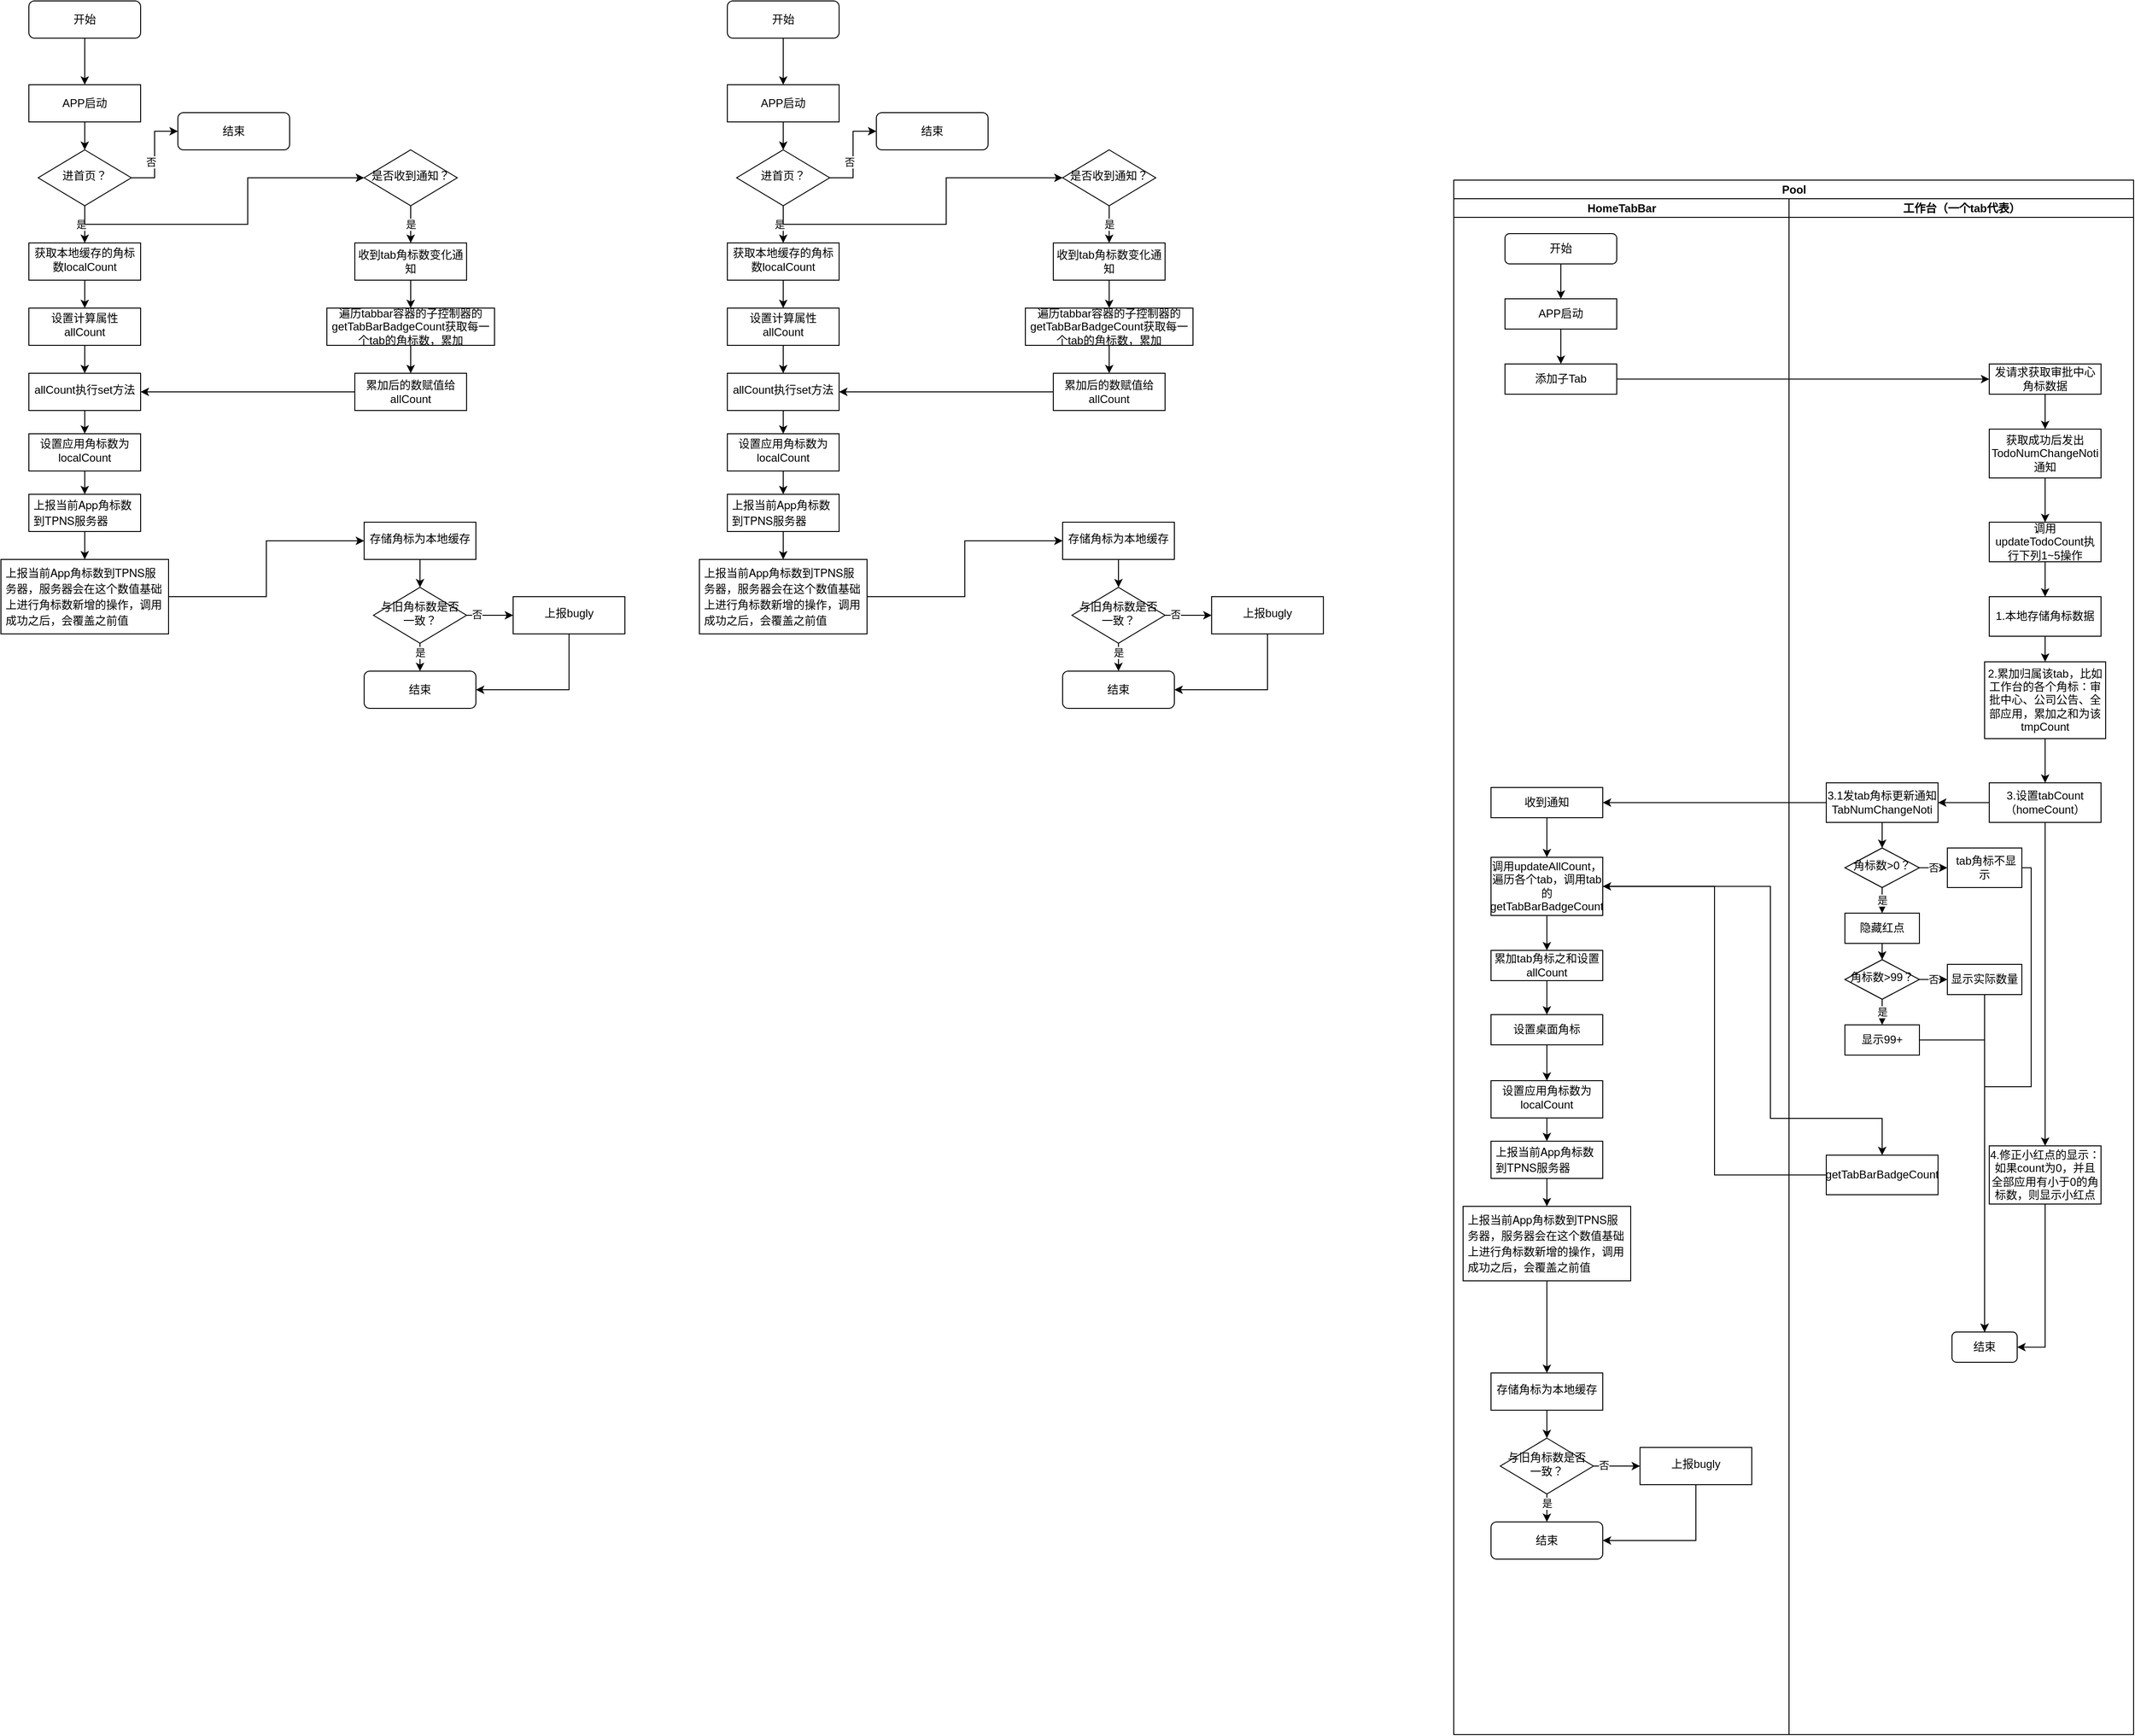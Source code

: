 <mxfile version="21.2.9" type="github">
  <diagram id="C5RBs43oDa-KdzZeNtuy" name="Page-1">
    <mxGraphModel dx="1434" dy="771" grid="1" gridSize="10" guides="1" tooltips="1" connect="1" arrows="1" fold="1" page="1" pageScale="1" pageWidth="827" pageHeight="1169" math="0" shadow="0">
      <root>
        <mxCell id="WIyWlLk6GJQsqaUBKTNV-0" />
        <mxCell id="WIyWlLk6GJQsqaUBKTNV-1" parent="WIyWlLk6GJQsqaUBKTNV-0" />
        <mxCell id="JHV4z5gwBgqs_8dn7TYP-1" value="" style="edgeStyle=orthogonalEdgeStyle;rounded=0;orthogonalLoop=1;jettySize=auto;html=1;" parent="WIyWlLk6GJQsqaUBKTNV-1" source="WIyWlLk6GJQsqaUBKTNV-3" target="JHV4z5gwBgqs_8dn7TYP-0" edge="1">
          <mxGeometry relative="1" as="geometry" />
        </mxCell>
        <mxCell id="WIyWlLk6GJQsqaUBKTNV-3" value="开始" style="rounded=1;whiteSpace=wrap;html=1;fontSize=12;glass=0;strokeWidth=1;shadow=0;" parent="WIyWlLk6GJQsqaUBKTNV-1" vertex="1">
          <mxGeometry x="160" y="80" width="120" height="40" as="geometry" />
        </mxCell>
        <mxCell id="JHV4z5gwBgqs_8dn7TYP-3" value="" style="edgeStyle=orthogonalEdgeStyle;rounded=0;orthogonalLoop=1;jettySize=auto;html=1;" parent="WIyWlLk6GJQsqaUBKTNV-1" source="JHV4z5gwBgqs_8dn7TYP-0" target="JHV4z5gwBgqs_8dn7TYP-2" edge="1">
          <mxGeometry relative="1" as="geometry" />
        </mxCell>
        <mxCell id="JHV4z5gwBgqs_8dn7TYP-0" value="APP启动" style="rounded=0;whiteSpace=wrap;html=1;" parent="WIyWlLk6GJQsqaUBKTNV-1" vertex="1">
          <mxGeometry x="160" y="170" width="120" height="40" as="geometry" />
        </mxCell>
        <mxCell id="JHV4z5gwBgqs_8dn7TYP-5" value="" style="edgeStyle=orthogonalEdgeStyle;rounded=0;orthogonalLoop=1;jettySize=auto;html=1;" parent="WIyWlLk6GJQsqaUBKTNV-1" source="JHV4z5gwBgqs_8dn7TYP-2" target="JHV4z5gwBgqs_8dn7TYP-4" edge="1">
          <mxGeometry relative="1" as="geometry" />
        </mxCell>
        <mxCell id="JHV4z5gwBgqs_8dn7TYP-6" value="否" style="edgeLabel;html=1;align=center;verticalAlign=middle;resizable=0;points=[];" parent="JHV4z5gwBgqs_8dn7TYP-5" vertex="1" connectable="0">
          <mxGeometry x="-0.16" y="4" relative="1" as="geometry">
            <mxPoint as="offset" />
          </mxGeometry>
        </mxCell>
        <mxCell id="JHV4z5gwBgqs_8dn7TYP-8" value="" style="edgeStyle=orthogonalEdgeStyle;rounded=0;orthogonalLoop=1;jettySize=auto;html=1;" parent="WIyWlLk6GJQsqaUBKTNV-1" source="JHV4z5gwBgqs_8dn7TYP-2" target="JHV4z5gwBgqs_8dn7TYP-7" edge="1">
          <mxGeometry relative="1" as="geometry" />
        </mxCell>
        <mxCell id="JHV4z5gwBgqs_8dn7TYP-9" value="是" style="edgeLabel;html=1;align=center;verticalAlign=middle;resizable=0;points=[];" parent="JHV4z5gwBgqs_8dn7TYP-8" vertex="1" connectable="0">
          <mxGeometry x="-0.76" y="-4" relative="1" as="geometry">
            <mxPoint y="15" as="offset" />
          </mxGeometry>
        </mxCell>
        <mxCell id="JHV4z5gwBgqs_8dn7TYP-41" style="edgeStyle=orthogonalEdgeStyle;rounded=0;orthogonalLoop=1;jettySize=auto;html=1;exitX=0.5;exitY=1;exitDx=0;exitDy=0;entryX=0;entryY=0.5;entryDx=0;entryDy=0;" parent="WIyWlLk6GJQsqaUBKTNV-1" source="JHV4z5gwBgqs_8dn7TYP-2" target="JHV4z5gwBgqs_8dn7TYP-40" edge="1">
          <mxGeometry relative="1" as="geometry" />
        </mxCell>
        <mxCell id="JHV4z5gwBgqs_8dn7TYP-2" value="进首页？" style="rhombus;whiteSpace=wrap;html=1;shadow=0;fontFamily=Helvetica;fontSize=12;align=center;strokeWidth=1;spacing=6;spacingTop=-4;" parent="WIyWlLk6GJQsqaUBKTNV-1" vertex="1">
          <mxGeometry x="170" y="240" width="100" height="60" as="geometry" />
        </mxCell>
        <mxCell id="JHV4z5gwBgqs_8dn7TYP-4" value="结束" style="rounded=1;whiteSpace=wrap;html=1;fontSize=12;glass=0;strokeWidth=1;shadow=0;" parent="WIyWlLk6GJQsqaUBKTNV-1" vertex="1">
          <mxGeometry x="320" y="200" width="120" height="40" as="geometry" />
        </mxCell>
        <mxCell id="JHV4z5gwBgqs_8dn7TYP-11" value="" style="edgeStyle=orthogonalEdgeStyle;rounded=0;orthogonalLoop=1;jettySize=auto;html=1;" parent="WIyWlLk6GJQsqaUBKTNV-1" source="JHV4z5gwBgqs_8dn7TYP-7" target="JHV4z5gwBgqs_8dn7TYP-10" edge="1">
          <mxGeometry relative="1" as="geometry" />
        </mxCell>
        <mxCell id="JHV4z5gwBgqs_8dn7TYP-7" value="获取本地缓存的角标数localCount" style="whiteSpace=wrap;html=1;shadow=0;strokeWidth=1;spacing=6;spacingTop=-4;" parent="WIyWlLk6GJQsqaUBKTNV-1" vertex="1">
          <mxGeometry x="160" y="340" width="120" height="40" as="geometry" />
        </mxCell>
        <mxCell id="JHV4z5gwBgqs_8dn7TYP-13" value="" style="edgeStyle=orthogonalEdgeStyle;rounded=0;orthogonalLoop=1;jettySize=auto;html=1;" parent="WIyWlLk6GJQsqaUBKTNV-1" source="JHV4z5gwBgqs_8dn7TYP-10" target="JHV4z5gwBgqs_8dn7TYP-12" edge="1">
          <mxGeometry relative="1" as="geometry" />
        </mxCell>
        <mxCell id="JHV4z5gwBgqs_8dn7TYP-10" value="设置计算属性allCount" style="whiteSpace=wrap;html=1;shadow=0;strokeWidth=1;spacing=6;spacingTop=-4;" parent="WIyWlLk6GJQsqaUBKTNV-1" vertex="1">
          <mxGeometry x="160" y="410" width="120" height="40" as="geometry" />
        </mxCell>
        <mxCell id="JHV4z5gwBgqs_8dn7TYP-15" value="" style="edgeStyle=orthogonalEdgeStyle;rounded=0;orthogonalLoop=1;jettySize=auto;html=1;" parent="WIyWlLk6GJQsqaUBKTNV-1" source="JHV4z5gwBgqs_8dn7TYP-12" target="JHV4z5gwBgqs_8dn7TYP-14" edge="1">
          <mxGeometry relative="1" as="geometry" />
        </mxCell>
        <mxCell id="JHV4z5gwBgqs_8dn7TYP-12" value="allCount执行set方法" style="whiteSpace=wrap;html=1;shadow=0;strokeWidth=1;spacing=6;spacingTop=-4;" parent="WIyWlLk6GJQsqaUBKTNV-1" vertex="1">
          <mxGeometry x="160" y="480" width="120" height="40" as="geometry" />
        </mxCell>
        <mxCell id="JHV4z5gwBgqs_8dn7TYP-17" value="" style="edgeStyle=orthogonalEdgeStyle;rounded=0;orthogonalLoop=1;jettySize=auto;html=1;" parent="WIyWlLk6GJQsqaUBKTNV-1" source="JHV4z5gwBgqs_8dn7TYP-14" target="JHV4z5gwBgqs_8dn7TYP-16" edge="1">
          <mxGeometry relative="1" as="geometry" />
        </mxCell>
        <mxCell id="JHV4z5gwBgqs_8dn7TYP-14" value="设置应用角标数为localCount" style="whiteSpace=wrap;html=1;shadow=0;strokeWidth=1;spacing=6;spacingTop=-4;" parent="WIyWlLk6GJQsqaUBKTNV-1" vertex="1">
          <mxGeometry x="160" y="545" width="120" height="40" as="geometry" />
        </mxCell>
        <mxCell id="JHV4z5gwBgqs_8dn7TYP-19" value="" style="edgeStyle=orthogonalEdgeStyle;rounded=0;orthogonalLoop=1;jettySize=auto;html=1;" parent="WIyWlLk6GJQsqaUBKTNV-1" source="JHV4z5gwBgqs_8dn7TYP-16" target="JHV4z5gwBgqs_8dn7TYP-18" edge="1">
          <mxGeometry relative="1" as="geometry" />
        </mxCell>
        <mxCell id="JHV4z5gwBgqs_8dn7TYP-16" value="&lt;p style=&quot;margin: 0px; font-variant-numeric: normal; font-variant-east-asian: normal; font-variant-alternates: normal; font-kerning: auto; font-optical-sizing: auto; font-feature-settings: normal; font-variation-settings: normal; font-stretch: normal; line-height: normal; font-family: &amp;quot;Helvetica Neue&amp;quot;; background-color: rgb(255, 255, 255); text-align: start;&quot; class=&quot;p1&quot;&gt;上报当前App角标数到TPNS服务器&lt;/p&gt;" style="whiteSpace=wrap;html=1;shadow=0;strokeWidth=1;spacing=6;spacingTop=-4;" parent="WIyWlLk6GJQsqaUBKTNV-1" vertex="1">
          <mxGeometry x="160" y="610" width="120" height="40" as="geometry" />
        </mxCell>
        <mxCell id="JHV4z5gwBgqs_8dn7TYP-21" value="" style="edgeStyle=orthogonalEdgeStyle;rounded=0;orthogonalLoop=1;jettySize=auto;html=1;" parent="WIyWlLk6GJQsqaUBKTNV-1" source="JHV4z5gwBgqs_8dn7TYP-18" target="JHV4z5gwBgqs_8dn7TYP-20" edge="1">
          <mxGeometry relative="1" as="geometry" />
        </mxCell>
        <mxCell id="JHV4z5gwBgqs_8dn7TYP-18" value="&lt;p style=&quot;margin: 0px; font-variant-numeric: normal; font-variant-east-asian: normal; font-variant-alternates: normal; font-kerning: auto; font-optical-sizing: auto; font-feature-settings: normal; font-variation-settings: normal; font-stretch: normal; line-height: normal; font-family: &amp;quot;Helvetica Neue&amp;quot;; background-color: rgb(255, 255, 255); text-align: start;&quot; class=&quot;p1&quot;&gt;上报当前App角标数到TPNS服务器，服务器会在这个数值基础上进行角标数新增的操作，调用成功之后，会覆盖之前值&lt;/p&gt;" style="whiteSpace=wrap;html=1;shadow=0;strokeWidth=1;spacing=6;spacingTop=-4;" parent="WIyWlLk6GJQsqaUBKTNV-1" vertex="1">
          <mxGeometry x="130" y="680" width="180" height="80" as="geometry" />
        </mxCell>
        <mxCell id="JHV4z5gwBgqs_8dn7TYP-23" value="" style="edgeStyle=orthogonalEdgeStyle;rounded=0;orthogonalLoop=1;jettySize=auto;html=1;exitX=1;exitY=0.5;exitDx=0;exitDy=0;" parent="WIyWlLk6GJQsqaUBKTNV-1" source="JHV4z5gwBgqs_8dn7TYP-24" target="JHV4z5gwBgqs_8dn7TYP-22" edge="1">
          <mxGeometry relative="1" as="geometry" />
        </mxCell>
        <mxCell id="JHV4z5gwBgqs_8dn7TYP-25" value="否" style="edgeLabel;html=1;align=center;verticalAlign=middle;resizable=0;points=[];" parent="JHV4z5gwBgqs_8dn7TYP-23" vertex="1" connectable="0">
          <mxGeometry x="-0.568" y="1" relative="1" as="geometry">
            <mxPoint as="offset" />
          </mxGeometry>
        </mxCell>
        <mxCell id="JHV4z5gwBgqs_8dn7TYP-26" value="" style="edgeStyle=orthogonalEdgeStyle;rounded=0;orthogonalLoop=1;jettySize=auto;html=1;" parent="WIyWlLk6GJQsqaUBKTNV-1" source="JHV4z5gwBgqs_8dn7TYP-20" target="JHV4z5gwBgqs_8dn7TYP-24" edge="1">
          <mxGeometry relative="1" as="geometry" />
        </mxCell>
        <mxCell id="JHV4z5gwBgqs_8dn7TYP-20" value="存储角标为本地缓存" style="whiteSpace=wrap;html=1;shadow=0;strokeWidth=1;spacing=6;spacingTop=-4;" parent="WIyWlLk6GJQsqaUBKTNV-1" vertex="1">
          <mxGeometry x="520" y="640" width="120" height="40" as="geometry" />
        </mxCell>
        <mxCell id="JHV4z5gwBgqs_8dn7TYP-31" style="edgeStyle=orthogonalEdgeStyle;rounded=0;orthogonalLoop=1;jettySize=auto;html=1;entryX=1;entryY=0.5;entryDx=0;entryDy=0;exitX=0.5;exitY=1;exitDx=0;exitDy=0;" parent="WIyWlLk6GJQsqaUBKTNV-1" source="JHV4z5gwBgqs_8dn7TYP-22" target="JHV4z5gwBgqs_8dn7TYP-29" edge="1">
          <mxGeometry relative="1" as="geometry" />
        </mxCell>
        <mxCell id="JHV4z5gwBgqs_8dn7TYP-22" value="上报bugly" style="whiteSpace=wrap;html=1;shadow=0;strokeWidth=1;spacing=6;spacingTop=-4;" parent="WIyWlLk6GJQsqaUBKTNV-1" vertex="1">
          <mxGeometry x="680" y="720" width="120" height="40" as="geometry" />
        </mxCell>
        <mxCell id="JHV4z5gwBgqs_8dn7TYP-30" value="" style="edgeStyle=orthogonalEdgeStyle;rounded=0;orthogonalLoop=1;jettySize=auto;html=1;" parent="WIyWlLk6GJQsqaUBKTNV-1" source="JHV4z5gwBgqs_8dn7TYP-24" target="JHV4z5gwBgqs_8dn7TYP-29" edge="1">
          <mxGeometry relative="1" as="geometry" />
        </mxCell>
        <mxCell id="JHV4z5gwBgqs_8dn7TYP-32" value="是" style="edgeLabel;html=1;align=center;verticalAlign=middle;resizable=0;points=[];" parent="JHV4z5gwBgqs_8dn7TYP-30" vertex="1" connectable="0">
          <mxGeometry x="0.2" relative="1" as="geometry">
            <mxPoint as="offset" />
          </mxGeometry>
        </mxCell>
        <mxCell id="JHV4z5gwBgqs_8dn7TYP-24" value="与旧角标数是否一致？" style="rhombus;whiteSpace=wrap;html=1;shadow=0;fontFamily=Helvetica;fontSize=12;align=center;strokeWidth=1;spacing=6;spacingTop=-4;" parent="WIyWlLk6GJQsqaUBKTNV-1" vertex="1">
          <mxGeometry x="530" y="710" width="100" height="60" as="geometry" />
        </mxCell>
        <mxCell id="JHV4z5gwBgqs_8dn7TYP-29" value="结束" style="rounded=1;whiteSpace=wrap;html=1;fontSize=12;glass=0;strokeWidth=1;shadow=0;" parent="WIyWlLk6GJQsqaUBKTNV-1" vertex="1">
          <mxGeometry x="520" y="800" width="120" height="40" as="geometry" />
        </mxCell>
        <mxCell id="JHV4z5gwBgqs_8dn7TYP-35" value="" style="edgeStyle=orthogonalEdgeStyle;rounded=0;orthogonalLoop=1;jettySize=auto;html=1;" parent="WIyWlLk6GJQsqaUBKTNV-1" source="JHV4z5gwBgqs_8dn7TYP-33" target="JHV4z5gwBgqs_8dn7TYP-34" edge="1">
          <mxGeometry relative="1" as="geometry" />
        </mxCell>
        <mxCell id="JHV4z5gwBgqs_8dn7TYP-33" value="收到tab角标数变化通知" style="rounded=0;whiteSpace=wrap;html=1;" parent="WIyWlLk6GJQsqaUBKTNV-1" vertex="1">
          <mxGeometry x="510" y="340" width="120" height="40" as="geometry" />
        </mxCell>
        <mxCell id="JHV4z5gwBgqs_8dn7TYP-38" value="" style="edgeStyle=orthogonalEdgeStyle;rounded=0;orthogonalLoop=1;jettySize=auto;html=1;" parent="WIyWlLk6GJQsqaUBKTNV-1" source="JHV4z5gwBgqs_8dn7TYP-34" target="JHV4z5gwBgqs_8dn7TYP-37" edge="1">
          <mxGeometry relative="1" as="geometry" />
        </mxCell>
        <mxCell id="JHV4z5gwBgqs_8dn7TYP-34" value="遍历tabbar容器的子控制器的getTabBarBadgeCount获取每一个tab的角标数，累加" style="rounded=0;whiteSpace=wrap;html=1;" parent="WIyWlLk6GJQsqaUBKTNV-1" vertex="1">
          <mxGeometry x="480" y="410" width="180" height="40" as="geometry" />
        </mxCell>
        <mxCell id="JHV4z5gwBgqs_8dn7TYP-39" style="edgeStyle=orthogonalEdgeStyle;rounded=0;orthogonalLoop=1;jettySize=auto;html=1;entryX=1;entryY=0.5;entryDx=0;entryDy=0;exitX=0;exitY=0.5;exitDx=0;exitDy=0;" parent="WIyWlLk6GJQsqaUBKTNV-1" source="JHV4z5gwBgqs_8dn7TYP-37" target="JHV4z5gwBgqs_8dn7TYP-12" edge="1">
          <mxGeometry relative="1" as="geometry" />
        </mxCell>
        <mxCell id="JHV4z5gwBgqs_8dn7TYP-37" value="累加后的数赋值给allCount" style="rounded=0;whiteSpace=wrap;html=1;" parent="WIyWlLk6GJQsqaUBKTNV-1" vertex="1">
          <mxGeometry x="510" y="480" width="120" height="40" as="geometry" />
        </mxCell>
        <mxCell id="JHV4z5gwBgqs_8dn7TYP-43" value="是" style="edgeStyle=orthogonalEdgeStyle;rounded=0;orthogonalLoop=1;jettySize=auto;html=1;entryX=0.5;entryY=0;entryDx=0;entryDy=0;" parent="WIyWlLk6GJQsqaUBKTNV-1" source="JHV4z5gwBgqs_8dn7TYP-40" target="JHV4z5gwBgqs_8dn7TYP-33" edge="1">
          <mxGeometry relative="1" as="geometry" />
        </mxCell>
        <mxCell id="JHV4z5gwBgqs_8dn7TYP-40" value="是否收到通知？" style="rhombus;whiteSpace=wrap;html=1;shadow=0;fontFamily=Helvetica;fontSize=12;align=center;strokeWidth=1;spacing=6;spacingTop=-4;" parent="WIyWlLk6GJQsqaUBKTNV-1" vertex="1">
          <mxGeometry x="520" y="240" width="100" height="60" as="geometry" />
        </mxCell>
        <mxCell id="_8JFi2L16GDxgn1YLCtb-0" value="" style="edgeStyle=orthogonalEdgeStyle;rounded=0;orthogonalLoop=1;jettySize=auto;html=1;" edge="1" parent="WIyWlLk6GJQsqaUBKTNV-1" source="_8JFi2L16GDxgn1YLCtb-1" target="_8JFi2L16GDxgn1YLCtb-3">
          <mxGeometry relative="1" as="geometry" />
        </mxCell>
        <mxCell id="_8JFi2L16GDxgn1YLCtb-1" value="开始" style="rounded=1;whiteSpace=wrap;html=1;fontSize=12;glass=0;strokeWidth=1;shadow=0;" vertex="1" parent="WIyWlLk6GJQsqaUBKTNV-1">
          <mxGeometry x="910" y="80" width="120" height="40" as="geometry" />
        </mxCell>
        <mxCell id="_8JFi2L16GDxgn1YLCtb-2" value="" style="edgeStyle=orthogonalEdgeStyle;rounded=0;orthogonalLoop=1;jettySize=auto;html=1;" edge="1" parent="WIyWlLk6GJQsqaUBKTNV-1" source="_8JFi2L16GDxgn1YLCtb-3" target="_8JFi2L16GDxgn1YLCtb-9">
          <mxGeometry relative="1" as="geometry" />
        </mxCell>
        <mxCell id="_8JFi2L16GDxgn1YLCtb-3" value="APP启动" style="rounded=0;whiteSpace=wrap;html=1;" vertex="1" parent="WIyWlLk6GJQsqaUBKTNV-1">
          <mxGeometry x="910" y="170" width="120" height="40" as="geometry" />
        </mxCell>
        <mxCell id="_8JFi2L16GDxgn1YLCtb-4" value="" style="edgeStyle=orthogonalEdgeStyle;rounded=0;orthogonalLoop=1;jettySize=auto;html=1;" edge="1" parent="WIyWlLk6GJQsqaUBKTNV-1" source="_8JFi2L16GDxgn1YLCtb-9" target="_8JFi2L16GDxgn1YLCtb-10">
          <mxGeometry relative="1" as="geometry" />
        </mxCell>
        <mxCell id="_8JFi2L16GDxgn1YLCtb-5" value="否" style="edgeLabel;html=1;align=center;verticalAlign=middle;resizable=0;points=[];" vertex="1" connectable="0" parent="_8JFi2L16GDxgn1YLCtb-4">
          <mxGeometry x="-0.16" y="4" relative="1" as="geometry">
            <mxPoint as="offset" />
          </mxGeometry>
        </mxCell>
        <mxCell id="_8JFi2L16GDxgn1YLCtb-6" value="" style="edgeStyle=orthogonalEdgeStyle;rounded=0;orthogonalLoop=1;jettySize=auto;html=1;" edge="1" parent="WIyWlLk6GJQsqaUBKTNV-1" source="_8JFi2L16GDxgn1YLCtb-9" target="_8JFi2L16GDxgn1YLCtb-12">
          <mxGeometry relative="1" as="geometry" />
        </mxCell>
        <mxCell id="_8JFi2L16GDxgn1YLCtb-7" value="是" style="edgeLabel;html=1;align=center;verticalAlign=middle;resizable=0;points=[];" vertex="1" connectable="0" parent="_8JFi2L16GDxgn1YLCtb-6">
          <mxGeometry x="-0.76" y="-4" relative="1" as="geometry">
            <mxPoint y="15" as="offset" />
          </mxGeometry>
        </mxCell>
        <mxCell id="_8JFi2L16GDxgn1YLCtb-8" style="edgeStyle=orthogonalEdgeStyle;rounded=0;orthogonalLoop=1;jettySize=auto;html=1;exitX=0.5;exitY=1;exitDx=0;exitDy=0;entryX=0;entryY=0.5;entryDx=0;entryDy=0;" edge="1" parent="WIyWlLk6GJQsqaUBKTNV-1" source="_8JFi2L16GDxgn1YLCtb-9" target="_8JFi2L16GDxgn1YLCtb-40">
          <mxGeometry relative="1" as="geometry" />
        </mxCell>
        <mxCell id="_8JFi2L16GDxgn1YLCtb-9" value="进首页？" style="rhombus;whiteSpace=wrap;html=1;shadow=0;fontFamily=Helvetica;fontSize=12;align=center;strokeWidth=1;spacing=6;spacingTop=-4;" vertex="1" parent="WIyWlLk6GJQsqaUBKTNV-1">
          <mxGeometry x="920" y="240" width="100" height="60" as="geometry" />
        </mxCell>
        <mxCell id="_8JFi2L16GDxgn1YLCtb-10" value="结束" style="rounded=1;whiteSpace=wrap;html=1;fontSize=12;glass=0;strokeWidth=1;shadow=0;" vertex="1" parent="WIyWlLk6GJQsqaUBKTNV-1">
          <mxGeometry x="1070" y="200" width="120" height="40" as="geometry" />
        </mxCell>
        <mxCell id="_8JFi2L16GDxgn1YLCtb-11" value="" style="edgeStyle=orthogonalEdgeStyle;rounded=0;orthogonalLoop=1;jettySize=auto;html=1;" edge="1" parent="WIyWlLk6GJQsqaUBKTNV-1" source="_8JFi2L16GDxgn1YLCtb-12" target="_8JFi2L16GDxgn1YLCtb-14">
          <mxGeometry relative="1" as="geometry" />
        </mxCell>
        <mxCell id="_8JFi2L16GDxgn1YLCtb-12" value="获取本地缓存的角标数localCount" style="whiteSpace=wrap;html=1;shadow=0;strokeWidth=1;spacing=6;spacingTop=-4;" vertex="1" parent="WIyWlLk6GJQsqaUBKTNV-1">
          <mxGeometry x="910" y="340" width="120" height="40" as="geometry" />
        </mxCell>
        <mxCell id="_8JFi2L16GDxgn1YLCtb-13" value="" style="edgeStyle=orthogonalEdgeStyle;rounded=0;orthogonalLoop=1;jettySize=auto;html=1;" edge="1" parent="WIyWlLk6GJQsqaUBKTNV-1" source="_8JFi2L16GDxgn1YLCtb-14" target="_8JFi2L16GDxgn1YLCtb-16">
          <mxGeometry relative="1" as="geometry" />
        </mxCell>
        <mxCell id="_8JFi2L16GDxgn1YLCtb-14" value="设置计算属性allCount" style="whiteSpace=wrap;html=1;shadow=0;strokeWidth=1;spacing=6;spacingTop=-4;" vertex="1" parent="WIyWlLk6GJQsqaUBKTNV-1">
          <mxGeometry x="910" y="410" width="120" height="40" as="geometry" />
        </mxCell>
        <mxCell id="_8JFi2L16GDxgn1YLCtb-15" value="" style="edgeStyle=orthogonalEdgeStyle;rounded=0;orthogonalLoop=1;jettySize=auto;html=1;" edge="1" parent="WIyWlLk6GJQsqaUBKTNV-1" source="_8JFi2L16GDxgn1YLCtb-16" target="_8JFi2L16GDxgn1YLCtb-18">
          <mxGeometry relative="1" as="geometry" />
        </mxCell>
        <mxCell id="_8JFi2L16GDxgn1YLCtb-16" value="allCount执行set方法" style="whiteSpace=wrap;html=1;shadow=0;strokeWidth=1;spacing=6;spacingTop=-4;" vertex="1" parent="WIyWlLk6GJQsqaUBKTNV-1">
          <mxGeometry x="910" y="480" width="120" height="40" as="geometry" />
        </mxCell>
        <mxCell id="_8JFi2L16GDxgn1YLCtb-17" value="" style="edgeStyle=orthogonalEdgeStyle;rounded=0;orthogonalLoop=1;jettySize=auto;html=1;" edge="1" parent="WIyWlLk6GJQsqaUBKTNV-1" source="_8JFi2L16GDxgn1YLCtb-18" target="_8JFi2L16GDxgn1YLCtb-20">
          <mxGeometry relative="1" as="geometry" />
        </mxCell>
        <mxCell id="_8JFi2L16GDxgn1YLCtb-18" value="设置应用角标数为localCount" style="whiteSpace=wrap;html=1;shadow=0;strokeWidth=1;spacing=6;spacingTop=-4;" vertex="1" parent="WIyWlLk6GJQsqaUBKTNV-1">
          <mxGeometry x="910" y="545" width="120" height="40" as="geometry" />
        </mxCell>
        <mxCell id="_8JFi2L16GDxgn1YLCtb-19" value="" style="edgeStyle=orthogonalEdgeStyle;rounded=0;orthogonalLoop=1;jettySize=auto;html=1;" edge="1" parent="WIyWlLk6GJQsqaUBKTNV-1" source="_8JFi2L16GDxgn1YLCtb-20" target="_8JFi2L16GDxgn1YLCtb-22">
          <mxGeometry relative="1" as="geometry" />
        </mxCell>
        <mxCell id="_8JFi2L16GDxgn1YLCtb-20" value="&lt;p style=&quot;margin: 0px; font-variant-numeric: normal; font-variant-east-asian: normal; font-variant-alternates: normal; font-kerning: auto; font-optical-sizing: auto; font-feature-settings: normal; font-variation-settings: normal; font-stretch: normal; line-height: normal; font-family: &amp;quot;Helvetica Neue&amp;quot;; background-color: rgb(255, 255, 255); text-align: start;&quot; class=&quot;p1&quot;&gt;上报当前App角标数到TPNS服务器&lt;/p&gt;" style="whiteSpace=wrap;html=1;shadow=0;strokeWidth=1;spacing=6;spacingTop=-4;" vertex="1" parent="WIyWlLk6GJQsqaUBKTNV-1">
          <mxGeometry x="910" y="610" width="120" height="40" as="geometry" />
        </mxCell>
        <mxCell id="_8JFi2L16GDxgn1YLCtb-21" value="" style="edgeStyle=orthogonalEdgeStyle;rounded=0;orthogonalLoop=1;jettySize=auto;html=1;" edge="1" parent="WIyWlLk6GJQsqaUBKTNV-1" source="_8JFi2L16GDxgn1YLCtb-22" target="_8JFi2L16GDxgn1YLCtb-26">
          <mxGeometry relative="1" as="geometry" />
        </mxCell>
        <mxCell id="_8JFi2L16GDxgn1YLCtb-22" value="&lt;p style=&quot;margin: 0px; font-variant-numeric: normal; font-variant-east-asian: normal; font-variant-alternates: normal; font-kerning: auto; font-optical-sizing: auto; font-feature-settings: normal; font-variation-settings: normal; font-stretch: normal; line-height: normal; font-family: &amp;quot;Helvetica Neue&amp;quot;; background-color: rgb(255, 255, 255); text-align: start;&quot; class=&quot;p1&quot;&gt;上报当前App角标数到TPNS服务器，服务器会在这个数值基础上进行角标数新增的操作，调用成功之后，会覆盖之前值&lt;/p&gt;" style="whiteSpace=wrap;html=1;shadow=0;strokeWidth=1;spacing=6;spacingTop=-4;" vertex="1" parent="WIyWlLk6GJQsqaUBKTNV-1">
          <mxGeometry x="880" y="680" width="180" height="80" as="geometry" />
        </mxCell>
        <mxCell id="_8JFi2L16GDxgn1YLCtb-23" value="" style="edgeStyle=orthogonalEdgeStyle;rounded=0;orthogonalLoop=1;jettySize=auto;html=1;exitX=1;exitY=0.5;exitDx=0;exitDy=0;" edge="1" parent="WIyWlLk6GJQsqaUBKTNV-1" source="_8JFi2L16GDxgn1YLCtb-31" target="_8JFi2L16GDxgn1YLCtb-28">
          <mxGeometry relative="1" as="geometry" />
        </mxCell>
        <mxCell id="_8JFi2L16GDxgn1YLCtb-24" value="否" style="edgeLabel;html=1;align=center;verticalAlign=middle;resizable=0;points=[];" vertex="1" connectable="0" parent="_8JFi2L16GDxgn1YLCtb-23">
          <mxGeometry x="-0.568" y="1" relative="1" as="geometry">
            <mxPoint as="offset" />
          </mxGeometry>
        </mxCell>
        <mxCell id="_8JFi2L16GDxgn1YLCtb-25" value="" style="edgeStyle=orthogonalEdgeStyle;rounded=0;orthogonalLoop=1;jettySize=auto;html=1;" edge="1" parent="WIyWlLk6GJQsqaUBKTNV-1" source="_8JFi2L16GDxgn1YLCtb-26" target="_8JFi2L16GDxgn1YLCtb-31">
          <mxGeometry relative="1" as="geometry" />
        </mxCell>
        <mxCell id="_8JFi2L16GDxgn1YLCtb-26" value="存储角标为本地缓存" style="whiteSpace=wrap;html=1;shadow=0;strokeWidth=1;spacing=6;spacingTop=-4;" vertex="1" parent="WIyWlLk6GJQsqaUBKTNV-1">
          <mxGeometry x="1270" y="640" width="120" height="40" as="geometry" />
        </mxCell>
        <mxCell id="_8JFi2L16GDxgn1YLCtb-27" style="edgeStyle=orthogonalEdgeStyle;rounded=0;orthogonalLoop=1;jettySize=auto;html=1;entryX=1;entryY=0.5;entryDx=0;entryDy=0;exitX=0.5;exitY=1;exitDx=0;exitDy=0;" edge="1" parent="WIyWlLk6GJQsqaUBKTNV-1" source="_8JFi2L16GDxgn1YLCtb-28" target="_8JFi2L16GDxgn1YLCtb-32">
          <mxGeometry relative="1" as="geometry" />
        </mxCell>
        <mxCell id="_8JFi2L16GDxgn1YLCtb-28" value="上报bugly" style="whiteSpace=wrap;html=1;shadow=0;strokeWidth=1;spacing=6;spacingTop=-4;" vertex="1" parent="WIyWlLk6GJQsqaUBKTNV-1">
          <mxGeometry x="1430" y="720" width="120" height="40" as="geometry" />
        </mxCell>
        <mxCell id="_8JFi2L16GDxgn1YLCtb-29" value="" style="edgeStyle=orthogonalEdgeStyle;rounded=0;orthogonalLoop=1;jettySize=auto;html=1;" edge="1" parent="WIyWlLk6GJQsqaUBKTNV-1" source="_8JFi2L16GDxgn1YLCtb-31" target="_8JFi2L16GDxgn1YLCtb-32">
          <mxGeometry relative="1" as="geometry" />
        </mxCell>
        <mxCell id="_8JFi2L16GDxgn1YLCtb-30" value="是" style="edgeLabel;html=1;align=center;verticalAlign=middle;resizable=0;points=[];" vertex="1" connectable="0" parent="_8JFi2L16GDxgn1YLCtb-29">
          <mxGeometry x="0.2" relative="1" as="geometry">
            <mxPoint as="offset" />
          </mxGeometry>
        </mxCell>
        <mxCell id="_8JFi2L16GDxgn1YLCtb-31" value="与旧角标数是否一致？" style="rhombus;whiteSpace=wrap;html=1;shadow=0;fontFamily=Helvetica;fontSize=12;align=center;strokeWidth=1;spacing=6;spacingTop=-4;" vertex="1" parent="WIyWlLk6GJQsqaUBKTNV-1">
          <mxGeometry x="1280" y="710" width="100" height="60" as="geometry" />
        </mxCell>
        <mxCell id="_8JFi2L16GDxgn1YLCtb-32" value="结束" style="rounded=1;whiteSpace=wrap;html=1;fontSize=12;glass=0;strokeWidth=1;shadow=0;" vertex="1" parent="WIyWlLk6GJQsqaUBKTNV-1">
          <mxGeometry x="1270" y="800" width="120" height="40" as="geometry" />
        </mxCell>
        <mxCell id="_8JFi2L16GDxgn1YLCtb-33" value="" style="edgeStyle=orthogonalEdgeStyle;rounded=0;orthogonalLoop=1;jettySize=auto;html=1;" edge="1" parent="WIyWlLk6GJQsqaUBKTNV-1" source="_8JFi2L16GDxgn1YLCtb-34" target="_8JFi2L16GDxgn1YLCtb-36">
          <mxGeometry relative="1" as="geometry" />
        </mxCell>
        <mxCell id="_8JFi2L16GDxgn1YLCtb-34" value="收到tab角标数变化通知" style="rounded=0;whiteSpace=wrap;html=1;" vertex="1" parent="WIyWlLk6GJQsqaUBKTNV-1">
          <mxGeometry x="1260" y="340" width="120" height="40" as="geometry" />
        </mxCell>
        <mxCell id="_8JFi2L16GDxgn1YLCtb-35" value="" style="edgeStyle=orthogonalEdgeStyle;rounded=0;orthogonalLoop=1;jettySize=auto;html=1;" edge="1" parent="WIyWlLk6GJQsqaUBKTNV-1" source="_8JFi2L16GDxgn1YLCtb-36" target="_8JFi2L16GDxgn1YLCtb-38">
          <mxGeometry relative="1" as="geometry" />
        </mxCell>
        <mxCell id="_8JFi2L16GDxgn1YLCtb-36" value="遍历tabbar容器的子控制器的getTabBarBadgeCount获取每一个tab的角标数，累加" style="rounded=0;whiteSpace=wrap;html=1;" vertex="1" parent="WIyWlLk6GJQsqaUBKTNV-1">
          <mxGeometry x="1230" y="410" width="180" height="40" as="geometry" />
        </mxCell>
        <mxCell id="_8JFi2L16GDxgn1YLCtb-37" style="edgeStyle=orthogonalEdgeStyle;rounded=0;orthogonalLoop=1;jettySize=auto;html=1;entryX=1;entryY=0.5;entryDx=0;entryDy=0;exitX=0;exitY=0.5;exitDx=0;exitDy=0;" edge="1" parent="WIyWlLk6GJQsqaUBKTNV-1" source="_8JFi2L16GDxgn1YLCtb-38" target="_8JFi2L16GDxgn1YLCtb-16">
          <mxGeometry relative="1" as="geometry" />
        </mxCell>
        <mxCell id="_8JFi2L16GDxgn1YLCtb-38" value="累加后的数赋值给allCount" style="rounded=0;whiteSpace=wrap;html=1;" vertex="1" parent="WIyWlLk6GJQsqaUBKTNV-1">
          <mxGeometry x="1260" y="480" width="120" height="40" as="geometry" />
        </mxCell>
        <mxCell id="_8JFi2L16GDxgn1YLCtb-39" value="是" style="edgeStyle=orthogonalEdgeStyle;rounded=0;orthogonalLoop=1;jettySize=auto;html=1;entryX=0.5;entryY=0;entryDx=0;entryDy=0;" edge="1" parent="WIyWlLk6GJQsqaUBKTNV-1" source="_8JFi2L16GDxgn1YLCtb-40" target="_8JFi2L16GDxgn1YLCtb-34">
          <mxGeometry relative="1" as="geometry" />
        </mxCell>
        <mxCell id="_8JFi2L16GDxgn1YLCtb-40" value="是否收到通知？" style="rhombus;whiteSpace=wrap;html=1;shadow=0;fontFamily=Helvetica;fontSize=12;align=center;strokeWidth=1;spacing=6;spacingTop=-4;" vertex="1" parent="WIyWlLk6GJQsqaUBKTNV-1">
          <mxGeometry x="1270" y="240" width="100" height="60" as="geometry" />
        </mxCell>
        <mxCell id="_8JFi2L16GDxgn1YLCtb-41" value="Pool" style="swimlane;childLayout=stackLayout;resizeParent=1;resizeParentMax=0;startSize=20;html=1;" vertex="1" parent="WIyWlLk6GJQsqaUBKTNV-1">
          <mxGeometry x="1690" y="272.5" width="730" height="1670" as="geometry" />
        </mxCell>
        <mxCell id="_8JFi2L16GDxgn1YLCtb-42" value="HomeTabBar" style="swimlane;startSize=20;html=1;" vertex="1" parent="_8JFi2L16GDxgn1YLCtb-41">
          <mxGeometry y="20" width="360" height="1650" as="geometry" />
        </mxCell>
        <mxCell id="_8JFi2L16GDxgn1YLCtb-51" value="" style="edgeStyle=orthogonalEdgeStyle;rounded=0;orthogonalLoop=1;jettySize=auto;html=1;" edge="1" parent="_8JFi2L16GDxgn1YLCtb-42" source="_8JFi2L16GDxgn1YLCtb-47" target="_8JFi2L16GDxgn1YLCtb-50">
          <mxGeometry relative="1" as="geometry" />
        </mxCell>
        <mxCell id="_8JFi2L16GDxgn1YLCtb-47" value="开始" style="rounded=1;whiteSpace=wrap;html=1;fontSize=12;glass=0;strokeWidth=1;shadow=0;" vertex="1" parent="_8JFi2L16GDxgn1YLCtb-42">
          <mxGeometry x="55" y="37.5" width="120" height="32.5" as="geometry" />
        </mxCell>
        <mxCell id="_8JFi2L16GDxgn1YLCtb-53" value="" style="edgeStyle=orthogonalEdgeStyle;rounded=0;orthogonalLoop=1;jettySize=auto;html=1;" edge="1" parent="_8JFi2L16GDxgn1YLCtb-42" source="_8JFi2L16GDxgn1YLCtb-50" target="_8JFi2L16GDxgn1YLCtb-52">
          <mxGeometry relative="1" as="geometry" />
        </mxCell>
        <mxCell id="_8JFi2L16GDxgn1YLCtb-50" value="APP启动" style="rounded=0;whiteSpace=wrap;html=1;" vertex="1" parent="_8JFi2L16GDxgn1YLCtb-42">
          <mxGeometry x="55" y="107.5" width="120" height="32.5" as="geometry" />
        </mxCell>
        <mxCell id="_8JFi2L16GDxgn1YLCtb-52" value="添加子Tab" style="rounded=0;whiteSpace=wrap;html=1;" vertex="1" parent="_8JFi2L16GDxgn1YLCtb-42">
          <mxGeometry x="55" y="177.5" width="120" height="32.5" as="geometry" />
        </mxCell>
        <mxCell id="_8JFi2L16GDxgn1YLCtb-80" value="" style="edgeStyle=orthogonalEdgeStyle;rounded=0;orthogonalLoop=1;jettySize=auto;html=1;" edge="1" parent="_8JFi2L16GDxgn1YLCtb-42" source="_8JFi2L16GDxgn1YLCtb-75" target="_8JFi2L16GDxgn1YLCtb-79">
          <mxGeometry relative="1" as="geometry" />
        </mxCell>
        <mxCell id="_8JFi2L16GDxgn1YLCtb-75" value="收到通知" style="rounded=0;whiteSpace=wrap;html=1;" vertex="1" parent="_8JFi2L16GDxgn1YLCtb-42">
          <mxGeometry x="40" y="632.5" width="120" height="32.5" as="geometry" />
        </mxCell>
        <mxCell id="_8JFi2L16GDxgn1YLCtb-102" value="" style="edgeStyle=orthogonalEdgeStyle;rounded=0;orthogonalLoop=1;jettySize=auto;html=1;" edge="1" parent="_8JFi2L16GDxgn1YLCtb-42" source="_8JFi2L16GDxgn1YLCtb-79" target="_8JFi2L16GDxgn1YLCtb-101">
          <mxGeometry relative="1" as="geometry" />
        </mxCell>
        <mxCell id="_8JFi2L16GDxgn1YLCtb-79" value="调用updateAllCount，遍历各个tab，调用tab的getTabBarBadgeCount" style="rounded=0;whiteSpace=wrap;html=1;" vertex="1" parent="_8JFi2L16GDxgn1YLCtb-42">
          <mxGeometry x="40" y="707.5" width="120" height="62.5" as="geometry" />
        </mxCell>
        <mxCell id="_8JFi2L16GDxgn1YLCtb-104" value="" style="edgeStyle=orthogonalEdgeStyle;rounded=0;orthogonalLoop=1;jettySize=auto;html=1;" edge="1" parent="_8JFi2L16GDxgn1YLCtb-42" source="_8JFi2L16GDxgn1YLCtb-101" target="_8JFi2L16GDxgn1YLCtb-103">
          <mxGeometry relative="1" as="geometry" />
        </mxCell>
        <mxCell id="_8JFi2L16GDxgn1YLCtb-101" value="累加tab角标之和设置allCount" style="rounded=0;whiteSpace=wrap;html=1;" vertex="1" parent="_8JFi2L16GDxgn1YLCtb-42">
          <mxGeometry x="40" y="807.5" width="120" height="32.5" as="geometry" />
        </mxCell>
        <mxCell id="_8JFi2L16GDxgn1YLCtb-122" style="edgeStyle=orthogonalEdgeStyle;rounded=0;orthogonalLoop=1;jettySize=auto;html=1;" edge="1" parent="_8JFi2L16GDxgn1YLCtb-42" source="_8JFi2L16GDxgn1YLCtb-103" target="_8JFi2L16GDxgn1YLCtb-106">
          <mxGeometry relative="1" as="geometry" />
        </mxCell>
        <mxCell id="_8JFi2L16GDxgn1YLCtb-103" value="设置桌面角标" style="rounded=0;whiteSpace=wrap;html=1;" vertex="1" parent="_8JFi2L16GDxgn1YLCtb-42">
          <mxGeometry x="40" y="876.5" width="120" height="32.5" as="geometry" />
        </mxCell>
        <mxCell id="_8JFi2L16GDxgn1YLCtb-106" value="设置应用角标数为localCount" style="whiteSpace=wrap;html=1;shadow=0;strokeWidth=1;spacing=6;spacingTop=-4;" vertex="1" parent="_8JFi2L16GDxgn1YLCtb-42">
          <mxGeometry x="40" y="947.5" width="120" height="40" as="geometry" />
        </mxCell>
        <mxCell id="_8JFi2L16GDxgn1YLCtb-108" value="&lt;p style=&quot;margin: 0px; font-variant-numeric: normal; font-variant-east-asian: normal; font-variant-alternates: normal; font-kerning: auto; font-optical-sizing: auto; font-feature-settings: normal; font-variation-settings: normal; font-stretch: normal; line-height: normal; font-family: &amp;quot;Helvetica Neue&amp;quot;; background-color: rgb(255, 255, 255); text-align: start;&quot; class=&quot;p1&quot;&gt;上报当前App角标数到TPNS服务器&lt;/p&gt;" style="whiteSpace=wrap;html=1;shadow=0;strokeWidth=1;spacing=6;spacingTop=-4;" vertex="1" parent="_8JFi2L16GDxgn1YLCtb-42">
          <mxGeometry x="40" y="1012.5" width="120" height="40" as="geometry" />
        </mxCell>
        <mxCell id="_8JFi2L16GDxgn1YLCtb-105" value="" style="edgeStyle=orthogonalEdgeStyle;rounded=0;orthogonalLoop=1;jettySize=auto;html=1;" edge="1" parent="_8JFi2L16GDxgn1YLCtb-42" source="_8JFi2L16GDxgn1YLCtb-106" target="_8JFi2L16GDxgn1YLCtb-108">
          <mxGeometry relative="1" as="geometry" />
        </mxCell>
        <mxCell id="_8JFi2L16GDxgn1YLCtb-110" value="&lt;p style=&quot;margin: 0px; font-variant-numeric: normal; font-variant-east-asian: normal; font-variant-alternates: normal; font-kerning: auto; font-optical-sizing: auto; font-feature-settings: normal; font-variation-settings: normal; font-stretch: normal; line-height: normal; font-family: &amp;quot;Helvetica Neue&amp;quot;; background-color: rgb(255, 255, 255); text-align: start;&quot; class=&quot;p1&quot;&gt;上报当前App角标数到TPNS服务器，服务器会在这个数值基础上进行角标数新增的操作，调用成功之后，会覆盖之前值&lt;/p&gt;" style="whiteSpace=wrap;html=1;shadow=0;strokeWidth=1;spacing=6;spacingTop=-4;" vertex="1" parent="_8JFi2L16GDxgn1YLCtb-42">
          <mxGeometry x="10" y="1082.5" width="180" height="80" as="geometry" />
        </mxCell>
        <mxCell id="_8JFi2L16GDxgn1YLCtb-107" value="" style="edgeStyle=orthogonalEdgeStyle;rounded=0;orthogonalLoop=1;jettySize=auto;html=1;" edge="1" parent="_8JFi2L16GDxgn1YLCtb-42" source="_8JFi2L16GDxgn1YLCtb-108" target="_8JFi2L16GDxgn1YLCtb-110">
          <mxGeometry relative="1" as="geometry" />
        </mxCell>
        <mxCell id="_8JFi2L16GDxgn1YLCtb-114" value="存储角标为本地缓存" style="whiteSpace=wrap;html=1;shadow=0;strokeWidth=1;spacing=6;spacingTop=-4;" vertex="1" parent="_8JFi2L16GDxgn1YLCtb-42">
          <mxGeometry x="40" y="1261.5" width="120" height="40" as="geometry" />
        </mxCell>
        <mxCell id="_8JFi2L16GDxgn1YLCtb-109" value="" style="edgeStyle=orthogonalEdgeStyle;rounded=0;orthogonalLoop=1;jettySize=auto;html=1;" edge="1" parent="_8JFi2L16GDxgn1YLCtb-42" source="_8JFi2L16GDxgn1YLCtb-110" target="_8JFi2L16GDxgn1YLCtb-114">
          <mxGeometry relative="1" as="geometry" />
        </mxCell>
        <mxCell id="_8JFi2L16GDxgn1YLCtb-116" value="上报bugly" style="whiteSpace=wrap;html=1;shadow=0;strokeWidth=1;spacing=6;spacingTop=-4;" vertex="1" parent="_8JFi2L16GDxgn1YLCtb-42">
          <mxGeometry x="200" y="1341.5" width="120" height="40" as="geometry" />
        </mxCell>
        <mxCell id="_8JFi2L16GDxgn1YLCtb-119" value="与旧角标数是否一致？" style="rhombus;whiteSpace=wrap;html=1;shadow=0;fontFamily=Helvetica;fontSize=12;align=center;strokeWidth=1;spacing=6;spacingTop=-4;" vertex="1" parent="_8JFi2L16GDxgn1YLCtb-42">
          <mxGeometry x="50" y="1331.5" width="100" height="60" as="geometry" />
        </mxCell>
        <mxCell id="_8JFi2L16GDxgn1YLCtb-113" value="" style="edgeStyle=orthogonalEdgeStyle;rounded=0;orthogonalLoop=1;jettySize=auto;html=1;" edge="1" parent="_8JFi2L16GDxgn1YLCtb-42" source="_8JFi2L16GDxgn1YLCtb-114" target="_8JFi2L16GDxgn1YLCtb-119">
          <mxGeometry relative="1" as="geometry" />
        </mxCell>
        <mxCell id="_8JFi2L16GDxgn1YLCtb-111" value="" style="edgeStyle=orthogonalEdgeStyle;rounded=0;orthogonalLoop=1;jettySize=auto;html=1;exitX=1;exitY=0.5;exitDx=0;exitDy=0;" edge="1" parent="_8JFi2L16GDxgn1YLCtb-42" source="_8JFi2L16GDxgn1YLCtb-119" target="_8JFi2L16GDxgn1YLCtb-116">
          <mxGeometry relative="1" as="geometry" />
        </mxCell>
        <mxCell id="_8JFi2L16GDxgn1YLCtb-112" value="否" style="edgeLabel;html=1;align=center;verticalAlign=middle;resizable=0;points=[];" vertex="1" connectable="0" parent="_8JFi2L16GDxgn1YLCtb-111">
          <mxGeometry x="-0.568" y="1" relative="1" as="geometry">
            <mxPoint as="offset" />
          </mxGeometry>
        </mxCell>
        <mxCell id="_8JFi2L16GDxgn1YLCtb-120" value="结束" style="rounded=1;whiteSpace=wrap;html=1;fontSize=12;glass=0;strokeWidth=1;shadow=0;" vertex="1" parent="_8JFi2L16GDxgn1YLCtb-42">
          <mxGeometry x="40" y="1421.5" width="120" height="40" as="geometry" />
        </mxCell>
        <mxCell id="_8JFi2L16GDxgn1YLCtb-115" style="edgeStyle=orthogonalEdgeStyle;rounded=0;orthogonalLoop=1;jettySize=auto;html=1;entryX=1;entryY=0.5;entryDx=0;entryDy=0;exitX=0.5;exitY=1;exitDx=0;exitDy=0;" edge="1" parent="_8JFi2L16GDxgn1YLCtb-42" source="_8JFi2L16GDxgn1YLCtb-116" target="_8JFi2L16GDxgn1YLCtb-120">
          <mxGeometry relative="1" as="geometry" />
        </mxCell>
        <mxCell id="_8JFi2L16GDxgn1YLCtb-117" value="" style="edgeStyle=orthogonalEdgeStyle;rounded=0;orthogonalLoop=1;jettySize=auto;html=1;" edge="1" parent="_8JFi2L16GDxgn1YLCtb-42" source="_8JFi2L16GDxgn1YLCtb-119" target="_8JFi2L16GDxgn1YLCtb-120">
          <mxGeometry relative="1" as="geometry" />
        </mxCell>
        <mxCell id="_8JFi2L16GDxgn1YLCtb-118" value="是" style="edgeLabel;html=1;align=center;verticalAlign=middle;resizable=0;points=[];" vertex="1" connectable="0" parent="_8JFi2L16GDxgn1YLCtb-117">
          <mxGeometry x="0.2" relative="1" as="geometry">
            <mxPoint as="offset" />
          </mxGeometry>
        </mxCell>
        <mxCell id="_8JFi2L16GDxgn1YLCtb-43" value="工作台（一个tab代表）" style="swimlane;startSize=20;html=1;" vertex="1" parent="_8JFi2L16GDxgn1YLCtb-41">
          <mxGeometry x="360" y="20" width="370" height="1650" as="geometry" />
        </mxCell>
        <mxCell id="_8JFi2L16GDxgn1YLCtb-60" value="" style="edgeStyle=orthogonalEdgeStyle;rounded=0;orthogonalLoop=1;jettySize=auto;html=1;" edge="1" parent="_8JFi2L16GDxgn1YLCtb-43" source="_8JFi2L16GDxgn1YLCtb-55" target="_8JFi2L16GDxgn1YLCtb-56">
          <mxGeometry relative="1" as="geometry" />
        </mxCell>
        <mxCell id="_8JFi2L16GDxgn1YLCtb-55" value="发请求获取审批中心角标数据" style="rounded=0;whiteSpace=wrap;html=1;" vertex="1" parent="_8JFi2L16GDxgn1YLCtb-43">
          <mxGeometry x="215" y="177.5" width="120" height="32.5" as="geometry" />
        </mxCell>
        <mxCell id="_8JFi2L16GDxgn1YLCtb-62" value="" style="edgeStyle=orthogonalEdgeStyle;rounded=0;orthogonalLoop=1;jettySize=auto;html=1;" edge="1" parent="_8JFi2L16GDxgn1YLCtb-43" source="_8JFi2L16GDxgn1YLCtb-56" target="_8JFi2L16GDxgn1YLCtb-57">
          <mxGeometry relative="1" as="geometry" />
        </mxCell>
        <mxCell id="_8JFi2L16GDxgn1YLCtb-56" value="获取成功后发出TodoNumChangeNoti通知" style="rounded=0;whiteSpace=wrap;html=1;" vertex="1" parent="_8JFi2L16GDxgn1YLCtb-43">
          <mxGeometry x="215" y="247.5" width="120" height="52.5" as="geometry" />
        </mxCell>
        <mxCell id="_8JFi2L16GDxgn1YLCtb-68" style="edgeStyle=orthogonalEdgeStyle;rounded=0;orthogonalLoop=1;jettySize=auto;html=1;entryX=0.5;entryY=0;entryDx=0;entryDy=0;" edge="1" parent="_8JFi2L16GDxgn1YLCtb-43" source="_8JFi2L16GDxgn1YLCtb-57" target="_8JFi2L16GDxgn1YLCtb-63">
          <mxGeometry relative="1" as="geometry" />
        </mxCell>
        <mxCell id="_8JFi2L16GDxgn1YLCtb-57" value="调用updateTodoCount执行下列1~5操作" style="rounded=0;whiteSpace=wrap;html=1;" vertex="1" parent="_8JFi2L16GDxgn1YLCtb-43">
          <mxGeometry x="215" y="347.5" width="120" height="42.5" as="geometry" />
        </mxCell>
        <mxCell id="_8JFi2L16GDxgn1YLCtb-69" style="edgeStyle=orthogonalEdgeStyle;rounded=0;orthogonalLoop=1;jettySize=auto;html=1;entryX=0.5;entryY=0;entryDx=0;entryDy=0;" edge="1" parent="_8JFi2L16GDxgn1YLCtb-43" source="_8JFi2L16GDxgn1YLCtb-63" target="_8JFi2L16GDxgn1YLCtb-64">
          <mxGeometry relative="1" as="geometry" />
        </mxCell>
        <mxCell id="_8JFi2L16GDxgn1YLCtb-63" value="1.本地存储角标数据" style="rounded=0;whiteSpace=wrap;html=1;" vertex="1" parent="_8JFi2L16GDxgn1YLCtb-43">
          <mxGeometry x="215" y="427.5" width="120" height="42.5" as="geometry" />
        </mxCell>
        <mxCell id="_8JFi2L16GDxgn1YLCtb-70" style="edgeStyle=orthogonalEdgeStyle;rounded=0;orthogonalLoop=1;jettySize=auto;html=1;" edge="1" parent="_8JFi2L16GDxgn1YLCtb-43" source="_8JFi2L16GDxgn1YLCtb-64" target="_8JFi2L16GDxgn1YLCtb-65">
          <mxGeometry relative="1" as="geometry" />
        </mxCell>
        <mxCell id="_8JFi2L16GDxgn1YLCtb-64" value="2.累加归属该tab，比如工作台的各个角标：审批中心、公司公告、全部应用，累加之和为该tmpCount" style="rounded=0;whiteSpace=wrap;html=1;" vertex="1" parent="_8JFi2L16GDxgn1YLCtb-43">
          <mxGeometry x="210" y="497.5" width="130" height="82.5" as="geometry" />
        </mxCell>
        <mxCell id="_8JFi2L16GDxgn1YLCtb-71" style="edgeStyle=orthogonalEdgeStyle;rounded=0;orthogonalLoop=1;jettySize=auto;html=1;" edge="1" parent="_8JFi2L16GDxgn1YLCtb-43" source="_8JFi2L16GDxgn1YLCtb-65" target="_8JFi2L16GDxgn1YLCtb-66">
          <mxGeometry relative="1" as="geometry" />
        </mxCell>
        <mxCell id="_8JFi2L16GDxgn1YLCtb-73" style="edgeStyle=orthogonalEdgeStyle;rounded=0;orthogonalLoop=1;jettySize=auto;html=1;" edge="1" parent="_8JFi2L16GDxgn1YLCtb-43" source="_8JFi2L16GDxgn1YLCtb-65" target="_8JFi2L16GDxgn1YLCtb-72">
          <mxGeometry relative="1" as="geometry" />
        </mxCell>
        <mxCell id="_8JFi2L16GDxgn1YLCtb-65" value="3.设置tabCount（homeCount）" style="rounded=0;whiteSpace=wrap;html=1;" vertex="1" parent="_8JFi2L16GDxgn1YLCtb-43">
          <mxGeometry x="215" y="627.5" width="120" height="42.5" as="geometry" />
        </mxCell>
        <mxCell id="_8JFi2L16GDxgn1YLCtb-170" style="edgeStyle=orthogonalEdgeStyle;rounded=0;orthogonalLoop=1;jettySize=auto;html=1;entryX=1;entryY=0.5;entryDx=0;entryDy=0;" edge="1" parent="_8JFi2L16GDxgn1YLCtb-43" source="_8JFi2L16GDxgn1YLCtb-66" target="_8JFi2L16GDxgn1YLCtb-165">
          <mxGeometry relative="1" as="geometry" />
        </mxCell>
        <mxCell id="_8JFi2L16GDxgn1YLCtb-66" value="4.修正小红点的显示：如果count为0，并且全部应用有小于0的角标数，则显示小红点" style="rounded=0;whiteSpace=wrap;html=1;" vertex="1" parent="_8JFi2L16GDxgn1YLCtb-43">
          <mxGeometry x="215" y="1017.5" width="120" height="62.5" as="geometry" />
        </mxCell>
        <mxCell id="_8JFi2L16GDxgn1YLCtb-125" value="" style="edgeStyle=orthogonalEdgeStyle;rounded=0;orthogonalLoop=1;jettySize=auto;html=1;" edge="1" parent="_8JFi2L16GDxgn1YLCtb-43" source="_8JFi2L16GDxgn1YLCtb-72" target="_8JFi2L16GDxgn1YLCtb-124">
          <mxGeometry relative="1" as="geometry" />
        </mxCell>
        <mxCell id="_8JFi2L16GDxgn1YLCtb-72" value="3.1发tab角标更新通知TabNumChangeNoti" style="rounded=0;whiteSpace=wrap;html=1;" vertex="1" parent="_8JFi2L16GDxgn1YLCtb-43">
          <mxGeometry x="40" y="627.5" width="120" height="42.5" as="geometry" />
        </mxCell>
        <mxCell id="_8JFi2L16GDxgn1YLCtb-98" value="getTabBarBadgeCount" style="rounded=0;whiteSpace=wrap;html=1;" vertex="1" parent="_8JFi2L16GDxgn1YLCtb-43">
          <mxGeometry x="40" y="1027.5" width="120" height="42.5" as="geometry" />
        </mxCell>
        <mxCell id="_8JFi2L16GDxgn1YLCtb-131" style="edgeStyle=orthogonalEdgeStyle;rounded=0;orthogonalLoop=1;jettySize=auto;html=1;exitX=0.5;exitY=1;exitDx=0;exitDy=0;" edge="1" parent="_8JFi2L16GDxgn1YLCtb-43" source="_8JFi2L16GDxgn1YLCtb-123" target="_8JFi2L16GDxgn1YLCtb-130">
          <mxGeometry relative="1" as="geometry" />
        </mxCell>
        <mxCell id="_8JFi2L16GDxgn1YLCtb-123" value="隐藏红点" style="rounded=0;whiteSpace=wrap;html=1;" vertex="1" parent="_8JFi2L16GDxgn1YLCtb-43">
          <mxGeometry x="60" y="767.5" width="80" height="32.5" as="geometry" />
        </mxCell>
        <mxCell id="_8JFi2L16GDxgn1YLCtb-126" value="是" style="edgeStyle=orthogonalEdgeStyle;rounded=0;orthogonalLoop=1;jettySize=auto;html=1;entryX=0.5;entryY=0;entryDx=0;entryDy=0;" edge="1" parent="_8JFi2L16GDxgn1YLCtb-43" source="_8JFi2L16GDxgn1YLCtb-124" target="_8JFi2L16GDxgn1YLCtb-123">
          <mxGeometry relative="1" as="geometry" />
        </mxCell>
        <mxCell id="_8JFi2L16GDxgn1YLCtb-128" value="否" style="edgeStyle=orthogonalEdgeStyle;rounded=0;orthogonalLoop=1;jettySize=auto;html=1;" edge="1" parent="_8JFi2L16GDxgn1YLCtb-43" source="_8JFi2L16GDxgn1YLCtb-124" target="_8JFi2L16GDxgn1YLCtb-127">
          <mxGeometry relative="1" as="geometry" />
        </mxCell>
        <mxCell id="_8JFi2L16GDxgn1YLCtb-124" value="角标数&amp;gt;0？" style="rhombus;whiteSpace=wrap;html=1;shadow=0;fontFamily=Helvetica;fontSize=12;align=center;strokeWidth=1;spacing=6;spacingTop=-4;" vertex="1" parent="_8JFi2L16GDxgn1YLCtb-43">
          <mxGeometry x="60" y="697.5" width="80" height="42.5" as="geometry" />
        </mxCell>
        <mxCell id="_8JFi2L16GDxgn1YLCtb-168" style="edgeStyle=orthogonalEdgeStyle;rounded=0;orthogonalLoop=1;jettySize=auto;html=1;entryX=1;entryY=0.5;entryDx=0;entryDy=0;" edge="1" parent="_8JFi2L16GDxgn1YLCtb-43" source="_8JFi2L16GDxgn1YLCtb-127" target="_8JFi2L16GDxgn1YLCtb-165">
          <mxGeometry relative="1" as="geometry">
            <Array as="points">
              <mxPoint x="260" y="719" />
              <mxPoint x="260" y="954" />
              <mxPoint x="210" y="954" />
              <mxPoint x="210" y="1234" />
            </Array>
          </mxGeometry>
        </mxCell>
        <mxCell id="_8JFi2L16GDxgn1YLCtb-127" value="&amp;nbsp;tab角标不显示" style="rounded=0;whiteSpace=wrap;html=1;" vertex="1" parent="_8JFi2L16GDxgn1YLCtb-43">
          <mxGeometry x="170" y="697.5" width="80" height="42.5" as="geometry" />
        </mxCell>
        <mxCell id="_8JFi2L16GDxgn1YLCtb-166" value="" style="edgeStyle=orthogonalEdgeStyle;rounded=0;orthogonalLoop=1;jettySize=auto;html=1;" edge="1" parent="_8JFi2L16GDxgn1YLCtb-43" source="_8JFi2L16GDxgn1YLCtb-129" target="_8JFi2L16GDxgn1YLCtb-165">
          <mxGeometry relative="1" as="geometry" />
        </mxCell>
        <mxCell id="_8JFi2L16GDxgn1YLCtb-129" value="显示99+" style="rounded=0;whiteSpace=wrap;html=1;" vertex="1" parent="_8JFi2L16GDxgn1YLCtb-43">
          <mxGeometry x="60" y="887.5" width="80" height="32.5" as="geometry" />
        </mxCell>
        <mxCell id="_8JFi2L16GDxgn1YLCtb-132" value="是" style="edgeStyle=orthogonalEdgeStyle;rounded=0;orthogonalLoop=1;jettySize=auto;html=1;exitX=0.5;exitY=1;exitDx=0;exitDy=0;" edge="1" parent="_8JFi2L16GDxgn1YLCtb-43" source="_8JFi2L16GDxgn1YLCtb-130" target="_8JFi2L16GDxgn1YLCtb-129">
          <mxGeometry relative="1" as="geometry" />
        </mxCell>
        <mxCell id="_8JFi2L16GDxgn1YLCtb-134" value="否" style="edgeStyle=orthogonalEdgeStyle;rounded=0;orthogonalLoop=1;jettySize=auto;html=1;" edge="1" parent="_8JFi2L16GDxgn1YLCtb-43" source="_8JFi2L16GDxgn1YLCtb-130" target="_8JFi2L16GDxgn1YLCtb-133">
          <mxGeometry relative="1" as="geometry" />
        </mxCell>
        <mxCell id="_8JFi2L16GDxgn1YLCtb-130" value="角标数&amp;gt;99？" style="rhombus;whiteSpace=wrap;html=1;shadow=0;fontFamily=Helvetica;fontSize=12;align=center;strokeWidth=1;spacing=6;spacingTop=-4;" vertex="1" parent="_8JFi2L16GDxgn1YLCtb-43">
          <mxGeometry x="60" y="817.5" width="80" height="42.5" as="geometry" />
        </mxCell>
        <mxCell id="_8JFi2L16GDxgn1YLCtb-167" value="" style="edgeStyle=orthogonalEdgeStyle;rounded=0;orthogonalLoop=1;jettySize=auto;html=1;" edge="1" parent="_8JFi2L16GDxgn1YLCtb-43" source="_8JFi2L16GDxgn1YLCtb-133" target="_8JFi2L16GDxgn1YLCtb-165">
          <mxGeometry relative="1" as="geometry" />
        </mxCell>
        <mxCell id="_8JFi2L16GDxgn1YLCtb-133" value="显示实际数量" style="rounded=0;whiteSpace=wrap;html=1;" vertex="1" parent="_8JFi2L16GDxgn1YLCtb-43">
          <mxGeometry x="170" y="822.5" width="80" height="32.5" as="geometry" />
        </mxCell>
        <mxCell id="_8JFi2L16GDxgn1YLCtb-165" value="结束" style="rounded=1;whiteSpace=wrap;html=1;fontSize=12;glass=0;strokeWidth=1;shadow=0;" vertex="1" parent="_8JFi2L16GDxgn1YLCtb-43">
          <mxGeometry x="175" y="1217.5" width="70" height="32.5" as="geometry" />
        </mxCell>
        <mxCell id="_8JFi2L16GDxgn1YLCtb-58" style="edgeStyle=orthogonalEdgeStyle;rounded=0;orthogonalLoop=1;jettySize=auto;html=1;" edge="1" parent="_8JFi2L16GDxgn1YLCtb-41" source="_8JFi2L16GDxgn1YLCtb-52" target="_8JFi2L16GDxgn1YLCtb-55">
          <mxGeometry relative="1" as="geometry" />
        </mxCell>
        <mxCell id="_8JFi2L16GDxgn1YLCtb-81" style="edgeStyle=orthogonalEdgeStyle;rounded=0;orthogonalLoop=1;jettySize=auto;html=1;entryX=1;entryY=0.5;entryDx=0;entryDy=0;" edge="1" parent="_8JFi2L16GDxgn1YLCtb-41" source="_8JFi2L16GDxgn1YLCtb-72" target="_8JFi2L16GDxgn1YLCtb-75">
          <mxGeometry relative="1" as="geometry" />
        </mxCell>
        <mxCell id="_8JFi2L16GDxgn1YLCtb-99" style="edgeStyle=orthogonalEdgeStyle;rounded=0;orthogonalLoop=1;jettySize=auto;html=1;" edge="1" parent="_8JFi2L16GDxgn1YLCtb-41" source="_8JFi2L16GDxgn1YLCtb-79" target="_8JFi2L16GDxgn1YLCtb-98">
          <mxGeometry relative="1" as="geometry">
            <Array as="points">
              <mxPoint x="340" y="759" />
              <mxPoint x="340" y="1008" />
              <mxPoint x="460" y="1008" />
            </Array>
          </mxGeometry>
        </mxCell>
        <mxCell id="_8JFi2L16GDxgn1YLCtb-100" style="edgeStyle=orthogonalEdgeStyle;rounded=0;orthogonalLoop=1;jettySize=auto;html=1;entryX=1;entryY=0.5;entryDx=0;entryDy=0;" edge="1" parent="_8JFi2L16GDxgn1YLCtb-41" source="_8JFi2L16GDxgn1YLCtb-98" target="_8JFi2L16GDxgn1YLCtb-79">
          <mxGeometry relative="1" as="geometry" />
        </mxCell>
      </root>
    </mxGraphModel>
  </diagram>
</mxfile>
